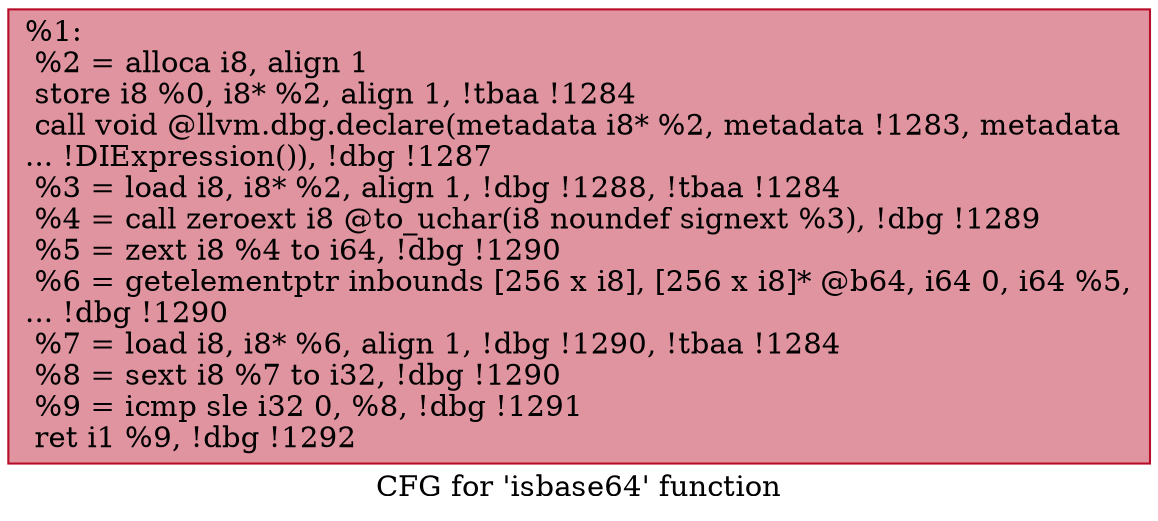 digraph "CFG for 'isbase64' function" {
	label="CFG for 'isbase64' function";

	Node0x1e78af0 [shape=record,color="#b70d28ff", style=filled, fillcolor="#b70d2870",label="{%1:\l  %2 = alloca i8, align 1\l  store i8 %0, i8* %2, align 1, !tbaa !1284\l  call void @llvm.dbg.declare(metadata i8* %2, metadata !1283, metadata\l... !DIExpression()), !dbg !1287\l  %3 = load i8, i8* %2, align 1, !dbg !1288, !tbaa !1284\l  %4 = call zeroext i8 @to_uchar(i8 noundef signext %3), !dbg !1289\l  %5 = zext i8 %4 to i64, !dbg !1290\l  %6 = getelementptr inbounds [256 x i8], [256 x i8]* @b64, i64 0, i64 %5,\l... !dbg !1290\l  %7 = load i8, i8* %6, align 1, !dbg !1290, !tbaa !1284\l  %8 = sext i8 %7 to i32, !dbg !1290\l  %9 = icmp sle i32 0, %8, !dbg !1291\l  ret i1 %9, !dbg !1292\l}"];
}
